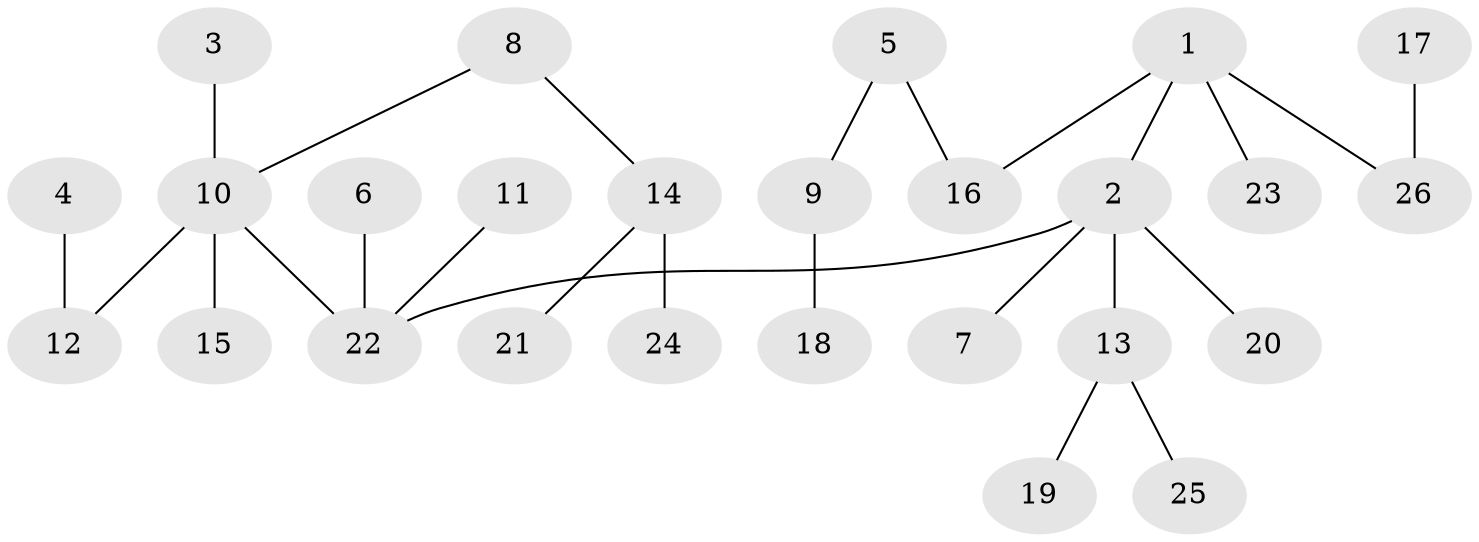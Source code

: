 // original degree distribution, {3: 0.09375, 4: 0.078125, 5: 0.03125, 6: 0.03125, 2: 0.265625, 1: 0.5}
// Generated by graph-tools (version 1.1) at 2025/37/03/04/25 23:37:26]
// undirected, 26 vertices, 25 edges
graph export_dot {
  node [color=gray90,style=filled];
  1;
  2;
  3;
  4;
  5;
  6;
  7;
  8;
  9;
  10;
  11;
  12;
  13;
  14;
  15;
  16;
  17;
  18;
  19;
  20;
  21;
  22;
  23;
  24;
  25;
  26;
  1 -- 2 [weight=1.0];
  1 -- 16 [weight=1.0];
  1 -- 23 [weight=1.0];
  1 -- 26 [weight=1.0];
  2 -- 7 [weight=1.0];
  2 -- 13 [weight=1.0];
  2 -- 20 [weight=1.0];
  2 -- 22 [weight=1.0];
  3 -- 10 [weight=1.0];
  4 -- 12 [weight=1.0];
  5 -- 9 [weight=1.0];
  5 -- 16 [weight=1.0];
  6 -- 22 [weight=1.0];
  8 -- 10 [weight=1.0];
  8 -- 14 [weight=1.0];
  9 -- 18 [weight=1.0];
  10 -- 12 [weight=1.0];
  10 -- 15 [weight=1.0];
  10 -- 22 [weight=1.0];
  11 -- 22 [weight=1.0];
  13 -- 19 [weight=1.0];
  13 -- 25 [weight=1.0];
  14 -- 21 [weight=1.0];
  14 -- 24 [weight=1.0];
  17 -- 26 [weight=1.0];
}
